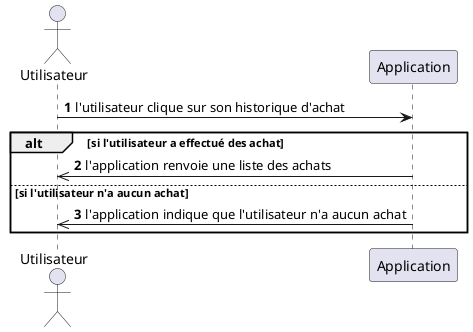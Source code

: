 @startuml
Autonumber
Actor Utilisateur As U
Participant Application As A

U -> A : l'utilisateur clique sur son historique d'achat
Alt si l'utilisateur a effectué des achat
A ->> U : l'application renvoie une liste des achats
Else si l'utilisateur n'a aucun achat
A ->> U : l'application indique que l'utilisateur n'a aucun achat
end
@enduml